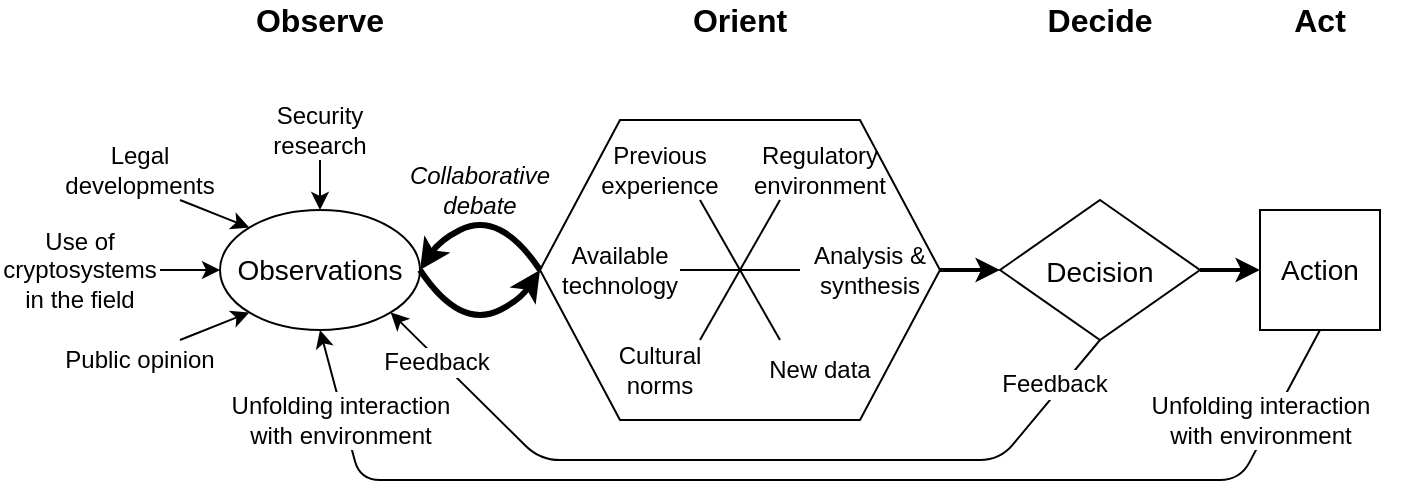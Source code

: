 <mxfile version="13.7.9" type="device"><diagram id="HVAMdCWFJP8L4cUW8Vpn" name="Page-1"><mxGraphModel dx="648" dy="356" grid="1" gridSize="10" guides="1" tooltips="1" connect="1" arrows="1" fold="1" page="1" pageScale="1" pageWidth="850" pageHeight="1100" math="0" shadow="0"><root><mxCell id="0"/><mxCell id="1" parent="0"/><mxCell id="NmX_NDQQ8Z_-BuitTcs1-1" value="Observations" style="ellipse;whiteSpace=wrap;html=1;fontSize=14;" parent="1" vertex="1"><mxGeometry x="140" y="155" width="100" height="60" as="geometry"/></mxCell><mxCell id="NmX_NDQQ8Z_-BuitTcs1-2" value="Observe" style="text;html=1;strokeColor=none;fillColor=none;align=center;verticalAlign=middle;whiteSpace=wrap;rounded=0;fontSize=16;fontStyle=1" parent="1" vertex="1"><mxGeometry x="150" y="50" width="80" height="20" as="geometry"/></mxCell><mxCell id="NmX_NDQQ8Z_-BuitTcs1-3" value="Orient" style="text;html=1;strokeColor=none;fillColor=none;align=center;verticalAlign=middle;whiteSpace=wrap;rounded=0;fontSize=16;fontStyle=1" parent="1" vertex="1"><mxGeometry x="360" y="50" width="80" height="20" as="geometry"/></mxCell><mxCell id="NmX_NDQQ8Z_-BuitTcs1-4" value="Decide" style="text;html=1;strokeColor=none;fillColor=none;align=center;verticalAlign=middle;whiteSpace=wrap;rounded=0;fontSize=16;fontStyle=1" parent="1" vertex="1"><mxGeometry x="540" y="50" width="80" height="20" as="geometry"/></mxCell><mxCell id="NmX_NDQQ8Z_-BuitTcs1-5" value="Act" style="text;html=1;strokeColor=none;fillColor=none;align=center;verticalAlign=middle;whiteSpace=wrap;rounded=0;fontSize=16;fontStyle=1" parent="1" vertex="1"><mxGeometry x="650" y="50" width="80" height="20" as="geometry"/></mxCell><mxCell id="NmX_NDQQ8Z_-BuitTcs1-11" style="edgeStyle=orthogonalEdgeStyle;rounded=0;orthogonalLoop=1;jettySize=auto;html=1;exitX=1;exitY=0.5;exitDx=0;exitDy=0;entryX=0;entryY=0.5;entryDx=0;entryDy=0;strokeWidth=2;fontSize=14;" parent="1" source="NmX_NDQQ8Z_-BuitTcs1-6" target="NmX_NDQQ8Z_-BuitTcs1-7" edge="1"><mxGeometry relative="1" as="geometry"/></mxCell><mxCell id="NmX_NDQQ8Z_-BuitTcs1-6" value="&lt;font style=&quot;font-size: 14px&quot;&gt;Decision&lt;/font&gt;" style="rhombus;whiteSpace=wrap;html=1;fontSize=16;" parent="1" vertex="1"><mxGeometry x="530" y="150" width="100" height="70" as="geometry"/></mxCell><mxCell id="NmX_NDQQ8Z_-BuitTcs1-7" value="Action" style="whiteSpace=wrap;html=1;aspect=fixed;fontSize=14;" parent="1" vertex="1"><mxGeometry x="660" y="155" width="60" height="60" as="geometry"/></mxCell><mxCell id="NmX_NDQQ8Z_-BuitTcs1-8" value="" style="shape=hexagon;perimeter=hexagonPerimeter2;whiteSpace=wrap;html=1;fixedSize=1;fontSize=14;size=40;" parent="1" vertex="1"><mxGeometry x="300" y="110" width="200" height="150" as="geometry"/></mxCell><mxCell id="NmX_NDQQ8Z_-BuitTcs1-9" value="" style="endArrow=classic;html=1;fontSize=14;exitX=1;exitY=0.5;exitDx=0;exitDy=0;entryX=0;entryY=0.5;entryDx=0;entryDy=0;strokeWidth=3;curved=1;" parent="1" source="NmX_NDQQ8Z_-BuitTcs1-1" target="NmX_NDQQ8Z_-BuitTcs1-8" edge="1"><mxGeometry width="50" height="50" relative="1" as="geometry"><mxPoint x="400" y="290" as="sourcePoint"/><mxPoint x="450" y="240" as="targetPoint"/><Array as="points"><mxPoint x="250" y="200"/><mxPoint x="270" y="210"/><mxPoint x="290" y="200"/></Array></mxGeometry></mxCell><mxCell id="NmX_NDQQ8Z_-BuitTcs1-10" value="" style="endArrow=classic;html=1;fontSize=14;exitX=1;exitY=0.5;exitDx=0;exitDy=0;entryX=0;entryY=0.5;entryDx=0;entryDy=0;strokeWidth=2;" parent="1" source="NmX_NDQQ8Z_-BuitTcs1-8" target="NmX_NDQQ8Z_-BuitTcs1-6" edge="1"><mxGeometry width="50" height="50" relative="1" as="geometry"><mxPoint x="270" y="195" as="sourcePoint"/><mxPoint x="330" y="195" as="targetPoint"/></mxGeometry></mxCell><mxCell id="NmX_NDQQ8Z_-BuitTcs1-13" value="" style="endArrow=classic;html=1;strokeWidth=1;fontSize=14;exitX=0.5;exitY=1;exitDx=0;exitDy=0;entryX=1;entryY=1;entryDx=0;entryDy=0;" parent="1" source="NmX_NDQQ8Z_-BuitTcs1-6" target="NmX_NDQQ8Z_-BuitTcs1-1" edge="1"><mxGeometry width="50" height="50" relative="1" as="geometry"><mxPoint x="190" y="350" as="sourcePoint"/><mxPoint x="240" y="300" as="targetPoint"/><Array as="points"><mxPoint x="530" y="280"/><mxPoint x="300" y="280"/></Array></mxGeometry></mxCell><mxCell id="NmX_NDQQ8Z_-BuitTcs1-38" value="Feedback" style="edgeLabel;html=1;align=center;verticalAlign=middle;resizable=0;points=[];fontSize=12;" parent="NmX_NDQQ8Z_-BuitTcs1-13" vertex="1" connectable="0"><mxGeometry x="0.849" y="1" relative="1" as="geometry"><mxPoint x="1.49" y="2.35" as="offset"/></mxGeometry></mxCell><mxCell id="NmX_NDQQ8Z_-BuitTcs1-16" value="" style="endArrow=classic;html=1;strokeWidth=1;fontSize=14;exitX=0.5;exitY=1;exitDx=0;exitDy=0;entryX=0.5;entryY=1;entryDx=0;entryDy=0;" parent="1" source="NmX_NDQQ8Z_-BuitTcs1-7" target="NmX_NDQQ8Z_-BuitTcs1-1" edge="1"><mxGeometry width="50" height="50" relative="1" as="geometry"><mxPoint x="290" y="390" as="sourcePoint"/><mxPoint x="340" y="340" as="targetPoint"/><Array as="points"><mxPoint x="650" y="290"/><mxPoint x="210" y="290"/></Array></mxGeometry></mxCell><mxCell id="NmX_NDQQ8Z_-BuitTcs1-37" value="Unfolding interaction&lt;br&gt;with environment" style="edgeLabel;html=1;align=center;verticalAlign=middle;resizable=0;points=[];fontSize=12;" parent="NmX_NDQQ8Z_-BuitTcs1-16" vertex="1" connectable="0"><mxGeometry x="0.883" y="1" relative="1" as="geometry"><mxPoint x="1.87" y="10.64" as="offset"/></mxGeometry></mxCell><mxCell id="NmX_NDQQ8Z_-BuitTcs1-19" value="Regulatory&lt;br&gt;environment" style="text;html=1;strokeColor=none;fillColor=none;align=center;verticalAlign=middle;whiteSpace=wrap;rounded=0;fontSize=12;" parent="1" vertex="1"><mxGeometry x="400" y="120" width="80" height="30" as="geometry"/></mxCell><mxCell id="NmX_NDQQ8Z_-BuitTcs1-20" value="Cultural norms" style="text;html=1;strokeColor=none;fillColor=none;align=center;verticalAlign=middle;whiteSpace=wrap;rounded=0;fontSize=12;" parent="1" vertex="1"><mxGeometry x="320" y="220" width="80" height="30" as="geometry"/></mxCell><mxCell id="NmX_NDQQ8Z_-BuitTcs1-21" value="New data" style="text;html=1;strokeColor=none;fillColor=none;align=center;verticalAlign=middle;whiteSpace=wrap;rounded=0;fontSize=12;" parent="1" vertex="1"><mxGeometry x="400" y="220" width="80" height="30" as="geometry"/></mxCell><mxCell id="NmX_NDQQ8Z_-BuitTcs1-22" value="Previous&lt;br&gt;experience" style="text;html=1;strokeColor=none;fillColor=none;align=center;verticalAlign=middle;whiteSpace=wrap;rounded=0;fontSize=12;" parent="1" vertex="1"><mxGeometry x="320" y="120" width="80" height="30" as="geometry"/></mxCell><mxCell id="NmX_NDQQ8Z_-BuitTcs1-23" value="Analysis &amp;amp; synthesis" style="text;html=1;strokeColor=none;fillColor=none;align=center;verticalAlign=middle;whiteSpace=wrap;rounded=0;fontSize=12;" parent="1" vertex="1"><mxGeometry x="430" y="170" width="70" height="30" as="geometry"/></mxCell><mxCell id="NmX_NDQQ8Z_-BuitTcs1-24" value="Available technology" style="text;html=1;strokeColor=none;fillColor=none;align=center;verticalAlign=middle;whiteSpace=wrap;rounded=0;fontSize=12;" parent="1" vertex="1"><mxGeometry x="310" y="170" width="60" height="30" as="geometry"/></mxCell><mxCell id="NmX_NDQQ8Z_-BuitTcs1-25" value="" style="endArrow=none;html=1;strokeWidth=1;fontSize=12;entryX=0.25;entryY=1;entryDx=0;entryDy=0;" parent="1" target="NmX_NDQQ8Z_-BuitTcs1-19" edge="1"><mxGeometry width="50" height="50" relative="1" as="geometry"><mxPoint x="380" y="220" as="sourcePoint"/><mxPoint x="430" y="170" as="targetPoint"/></mxGeometry></mxCell><mxCell id="NmX_NDQQ8Z_-BuitTcs1-27" value="" style="endArrow=none;html=1;strokeWidth=1;fontSize=12;entryX=0;entryY=0.5;entryDx=0;entryDy=0;exitX=1;exitY=0.5;exitDx=0;exitDy=0;" parent="1" source="NmX_NDQQ8Z_-BuitTcs1-24" target="NmX_NDQQ8Z_-BuitTcs1-23" edge="1"><mxGeometry width="50" height="50" relative="1" as="geometry"><mxPoint x="270" y="360" as="sourcePoint"/><mxPoint x="320" y="310" as="targetPoint"/></mxGeometry></mxCell><mxCell id="NmX_NDQQ8Z_-BuitTcs1-29" style="edgeStyle=orthogonalEdgeStyle;rounded=1;orthogonalLoop=1;jettySize=auto;html=1;entryX=0.5;entryY=0;entryDx=0;entryDy=0;strokeWidth=1;fontSize=12;" parent="1" source="NmX_NDQQ8Z_-BuitTcs1-28" target="NmX_NDQQ8Z_-BuitTcs1-1" edge="1"><mxGeometry relative="1" as="geometry"/></mxCell><mxCell id="NmX_NDQQ8Z_-BuitTcs1-28" value="Security research" style="text;html=1;strokeColor=none;fillColor=none;align=center;verticalAlign=middle;whiteSpace=wrap;rounded=0;fontSize=12;" parent="1" vertex="1"><mxGeometry x="150" y="100" width="80" height="30" as="geometry"/></mxCell><mxCell id="NmX_NDQQ8Z_-BuitTcs1-30" value="Legal developments" style="text;html=1;strokeColor=none;fillColor=none;align=center;verticalAlign=middle;whiteSpace=wrap;rounded=0;fontSize=12;" parent="1" vertex="1"><mxGeometry x="60" y="120" width="80" height="30" as="geometry"/></mxCell><mxCell id="NmX_NDQQ8Z_-BuitTcs1-31" value="Use of cryptosystems in the field" style="text;html=1;strokeColor=none;fillColor=none;align=center;verticalAlign=middle;whiteSpace=wrap;rounded=0;fontSize=12;" parent="1" vertex="1"><mxGeometry x="30" y="170" width="80" height="30" as="geometry"/></mxCell><mxCell id="NmX_NDQQ8Z_-BuitTcs1-32" value="Public opinion" style="text;html=1;strokeColor=none;fillColor=none;align=center;verticalAlign=middle;whiteSpace=wrap;rounded=0;fontSize=12;" parent="1" vertex="1"><mxGeometry x="60" y="220" width="80" height="20" as="geometry"/></mxCell><mxCell id="NmX_NDQQ8Z_-BuitTcs1-34" value="" style="endArrow=classic;html=1;strokeWidth=1;fontSize=12;exitX=0.75;exitY=0;exitDx=0;exitDy=0;entryX=0;entryY=1;entryDx=0;entryDy=0;" parent="1" source="NmX_NDQQ8Z_-BuitTcs1-32" target="NmX_NDQQ8Z_-BuitTcs1-1" edge="1"><mxGeometry width="50" height="50" relative="1" as="geometry"><mxPoint x="320" y="150" as="sourcePoint"/><mxPoint x="370" y="100" as="targetPoint"/></mxGeometry></mxCell><mxCell id="NmX_NDQQ8Z_-BuitTcs1-35" value="" style="endArrow=classic;html=1;strokeWidth=1;fontSize=12;exitX=1;exitY=0.5;exitDx=0;exitDy=0;entryX=0;entryY=0.5;entryDx=0;entryDy=0;" parent="1" source="NmX_NDQQ8Z_-BuitTcs1-31" target="NmX_NDQQ8Z_-BuitTcs1-1" edge="1"><mxGeometry width="50" height="50" relative="1" as="geometry"><mxPoint x="320" y="150" as="sourcePoint"/><mxPoint x="370" y="100" as="targetPoint"/></mxGeometry></mxCell><mxCell id="NmX_NDQQ8Z_-BuitTcs1-36" value="" style="endArrow=classic;html=1;strokeWidth=1;fontSize=12;exitX=0.75;exitY=1;exitDx=0;exitDy=0;entryX=0;entryY=0;entryDx=0;entryDy=0;" parent="1" source="NmX_NDQQ8Z_-BuitTcs1-30" target="NmX_NDQQ8Z_-BuitTcs1-1" edge="1"><mxGeometry width="50" height="50" relative="1" as="geometry"><mxPoint x="320" y="150" as="sourcePoint"/><mxPoint x="370" y="100" as="targetPoint"/></mxGeometry></mxCell><mxCell id="ECJYzTHfuZ3X9T6NNRA2-1" value="Feedback" style="edgeLabel;html=1;align=center;verticalAlign=middle;resizable=0;points=[];fontSize=12;" parent="1" vertex="1" connectable="0"><mxGeometry x="569.999" y="230.002" as="geometry"><mxPoint x="-13" y="12" as="offset"/></mxGeometry></mxCell><mxCell id="ECJYzTHfuZ3X9T6NNRA2-2" value="Unfolding interaction&lt;br&gt;with environment" style="edgeLabel;html=1;align=center;verticalAlign=middle;resizable=0;points=[];fontSize=12;" parent="1" vertex="1" connectable="0"><mxGeometry x="660.001" y="259.999" as="geometry"/></mxCell><mxCell id="uJ1Agdt8wBpSWOkoNgPa-1" value="" style="endArrow=none;html=1;strokeWidth=1;fontSize=12;entryX=0.75;entryY=1;entryDx=0;entryDy=0;exitX=0.25;exitY=0;exitDx=0;exitDy=0;" parent="1" source="NmX_NDQQ8Z_-BuitTcs1-21" target="NmX_NDQQ8Z_-BuitTcs1-22" edge="1"><mxGeometry width="50" height="50" relative="1" as="geometry"><mxPoint x="390" y="230" as="sourcePoint"/><mxPoint x="430" y="160" as="targetPoint"/></mxGeometry></mxCell><mxCell id="tP0aNlAoNtivIlwYEWOC-1" value="" style="endArrow=classic;html=1;exitX=0;exitY=0.5;exitDx=0;exitDy=0;entryX=1;entryY=0.5;entryDx=0;entryDy=0;strokeWidth=3;curved=1;" parent="1" source="NmX_NDQQ8Z_-BuitTcs1-8" target="NmX_NDQQ8Z_-BuitTcs1-1" edge="1"><mxGeometry width="50" height="50" relative="1" as="geometry"><mxPoint x="340" y="230" as="sourcePoint"/><mxPoint x="390" y="180" as="targetPoint"/><Array as="points"><mxPoint x="290" y="170"/><mxPoint x="270" y="160"/><mxPoint x="250" y="170"/></Array></mxGeometry></mxCell><mxCell id="tP0aNlAoNtivIlwYEWOC-2" value="Collaborative debate" style="text;html=1;strokeColor=none;fillColor=none;align=center;verticalAlign=middle;whiteSpace=wrap;rounded=0;fontSize=12;fontStyle=2" parent="1" vertex="1"><mxGeometry x="230" y="130" width="80" height="30" as="geometry"/></mxCell><mxCell id="weaIE8metRXy-r0rkvW4-1" value="Untitled Layer" parent="0"/></root></mxGraphModel></diagram></mxfile>